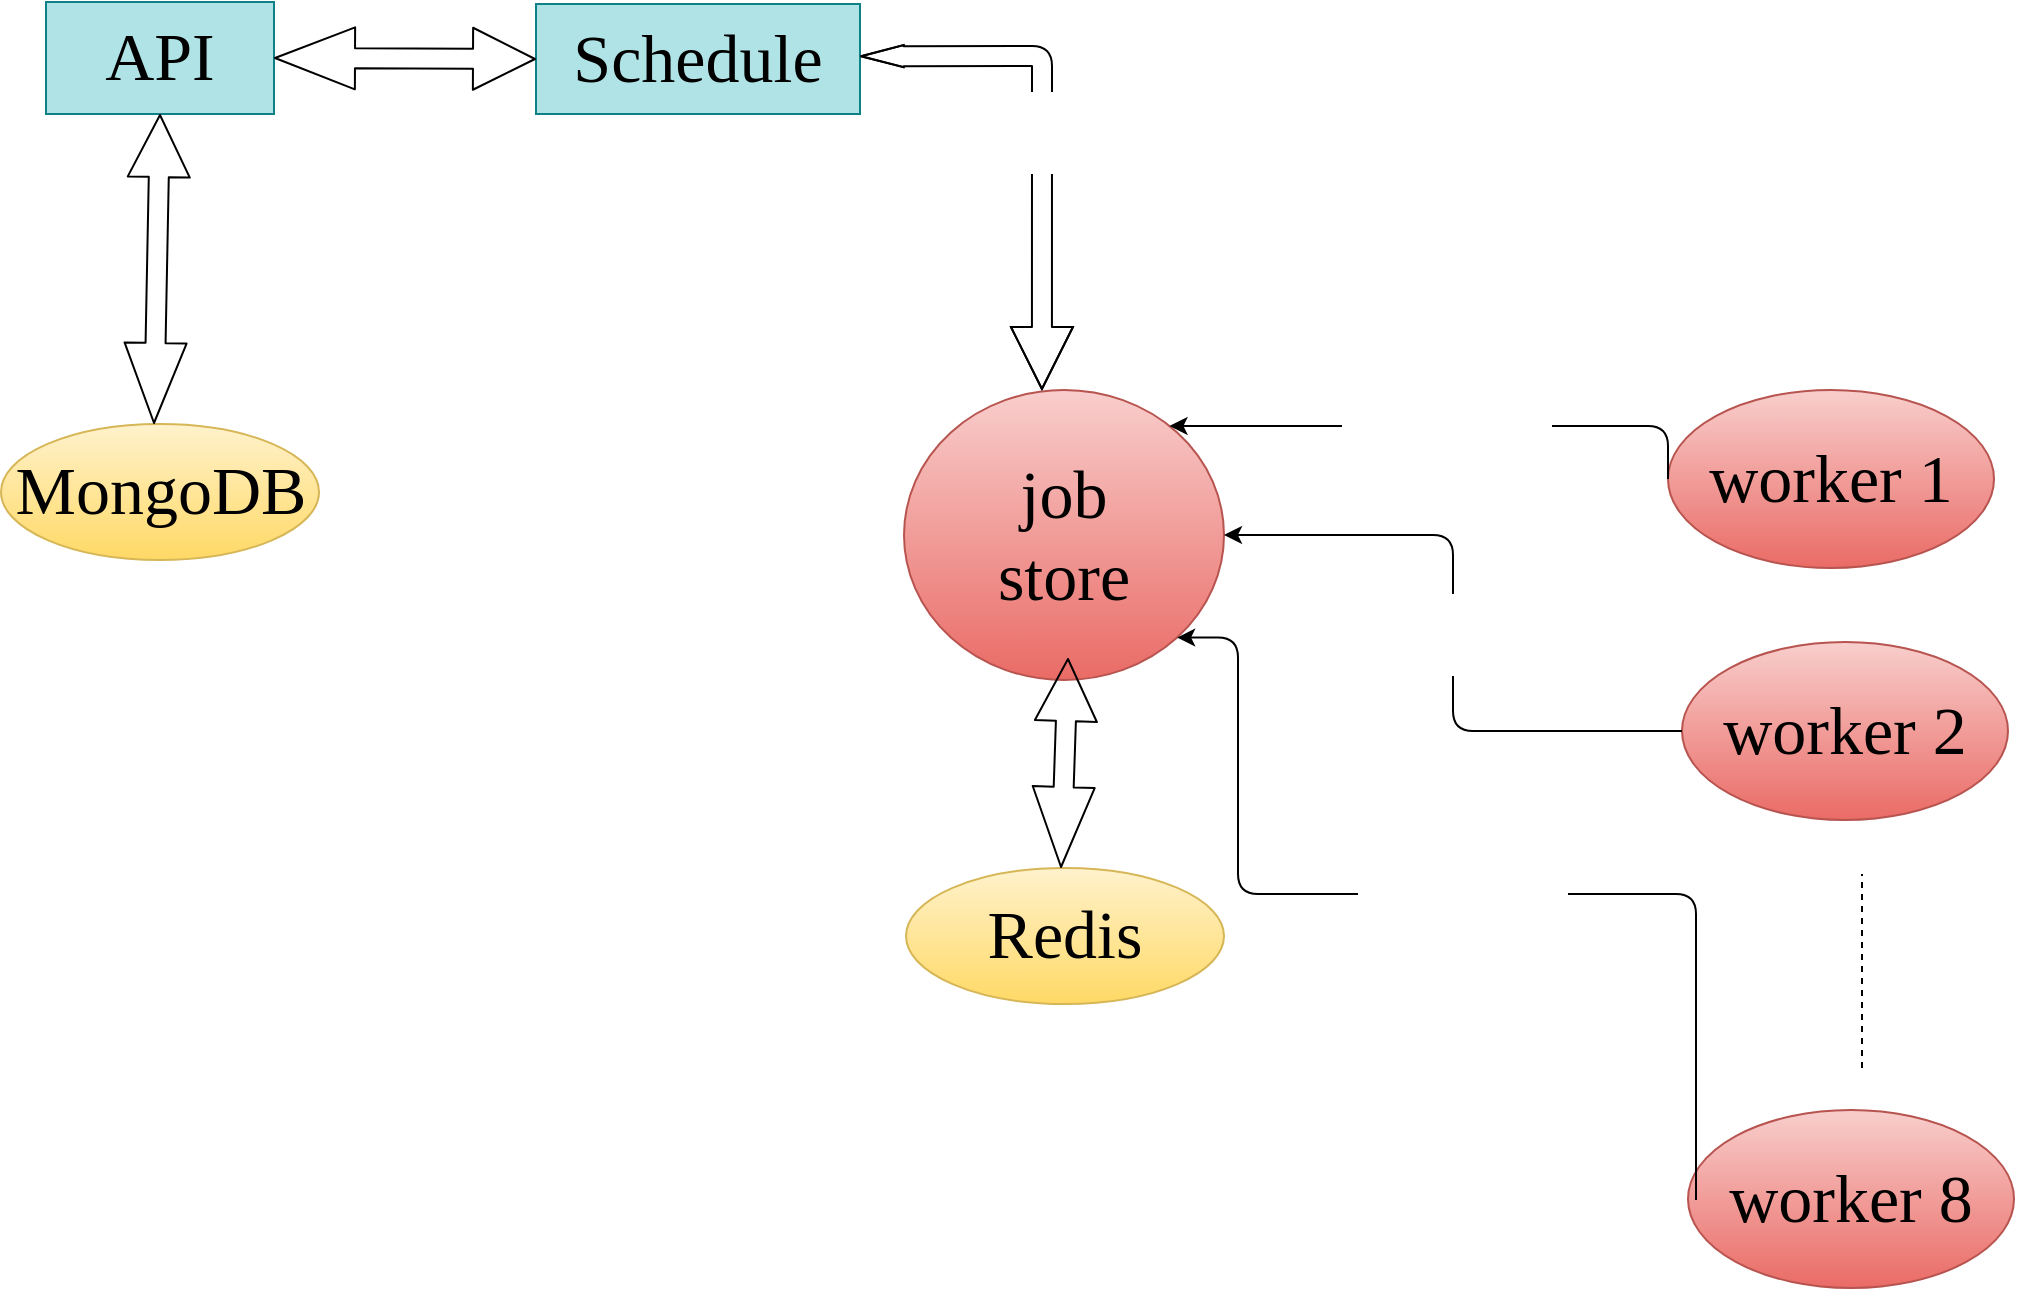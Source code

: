 <mxfile>
    <diagram id="rbZc317l5DlxP7McuAkN" name="Page-1">
        <mxGraphModel dx="1369" dy="1031" grid="0" gridSize="10" guides="1" tooltips="1" connect="1" arrows="1" fold="1" page="1" pageScale="1" pageWidth="1169" pageHeight="827" math="0" shadow="0">
            <root>
                <mxCell id="0"/>
                <mxCell id="1" parent="0"/>
                <mxCell id="3" value="&lt;font style=&quot;font-size: 34px;&quot;&gt;API&lt;/font&gt;" style="rounded=0;whiteSpace=wrap;html=1;fillColor=#b0e3e6;strokeColor=#0e8088;fontFamily=Times New Roman;labelBackgroundColor=none;fontColor=#000000;fontSize=34;" vertex="1" parent="1">
                    <mxGeometry x="56" y="78" width="114" height="56" as="geometry"/>
                </mxCell>
                <mxCell id="4" value="MongoDB" style="ellipse;whiteSpace=wrap;html=1;labelBackgroundColor=none;fontFamily=Times New Roman;fontSize=34;fillColor=#fff2cc;strokeColor=#d6b656;gradientColor=#ffd966;fontColor=#000000;" vertex="1" parent="1">
                    <mxGeometry x="33.5" y="289" width="159" height="68" as="geometry"/>
                </mxCell>
                <mxCell id="6" value="&lt;span style=&quot;font-size: 34px;&quot;&gt;Schedule&lt;/span&gt;" style="rounded=0;whiteSpace=wrap;html=1;fillColor=#b0e3e6;strokeColor=#0e8088;fontFamily=Times New Roman;labelBackgroundColor=none;fontColor=#000000;fontSize=34;" vertex="1" parent="1">
                    <mxGeometry x="301" y="79" width="162" height="55" as="geometry"/>
                </mxCell>
                <mxCell id="9" value="job&lt;br style=&quot;font-size: 34px&quot;&gt;store&lt;br&gt;" style="ellipse;whiteSpace=wrap;html=1;labelBackgroundColor=none;fontFamily=Times New Roman;fontSize=34;fillColor=#f8cecc;gradientColor=#ea6b66;strokeColor=#b85450;fontColor=#000000;" vertex="1" parent="1">
                    <mxGeometry x="485" y="272" width="160" height="145" as="geometry"/>
                </mxCell>
                <mxCell id="10" value="worker 1" style="ellipse;whiteSpace=wrap;html=1;labelBackgroundColor=none;fontFamily=Times New Roman;fontSize=34;fillColor=#f8cecc;gradientColor=#ea6b66;strokeColor=#b85450;fontColor=#000000;" vertex="1" parent="1">
                    <mxGeometry x="867" y="272" width="163" height="89" as="geometry"/>
                </mxCell>
                <mxCell id="12" value="worker 2" style="ellipse;whiteSpace=wrap;html=1;labelBackgroundColor=none;fontFamily=Times New Roman;fontSize=34;fillColor=#f8cecc;gradientColor=#ea6b66;strokeColor=#b85450;fontColor=#000000;" vertex="1" parent="1">
                    <mxGeometry x="874" y="398" width="163" height="89" as="geometry"/>
                </mxCell>
                <mxCell id="13" value="worker 8" style="ellipse;whiteSpace=wrap;html=1;labelBackgroundColor=none;fontFamily=Times New Roman;fontSize=34;fillColor=#f8cecc;gradientColor=#ea6b66;strokeColor=#b85450;fontColor=#000000;" vertex="1" parent="1">
                    <mxGeometry x="877" y="632" width="163" height="89" as="geometry"/>
                </mxCell>
                <mxCell id="14" value="Redis" style="ellipse;whiteSpace=wrap;html=1;labelBackgroundColor=none;fontFamily=Times New Roman;fontSize=34;fillColor=#fff2cc;strokeColor=#d6b656;gradientColor=#ffd966;fontColor=#000000;" vertex="1" parent="1">
                    <mxGeometry x="486" y="511" width="159" height="68" as="geometry"/>
                </mxCell>
                <mxCell id="16" value="" style="endArrow=none;dashed=1;html=1;fontFamily=Times New Roman;fontSize=34;fontColor=#000000;" edge="1" parent="1">
                    <mxGeometry width="50" height="50" relative="1" as="geometry">
                        <mxPoint x="964" y="611" as="sourcePoint"/>
                        <mxPoint x="964" y="514" as="targetPoint"/>
                    </mxGeometry>
                </mxCell>
                <mxCell id="17" value="&lt;font color=&quot;#ffffff&quot;&gt;get task&lt;/font&gt;" style="endArrow=classic;html=1;fontFamily=Times New Roman;fontSize=34;fontColor=#000000;edgeStyle=orthogonalEdgeStyle;exitX=0;exitY=0.5;exitDx=0;exitDy=0;" edge="1" parent="1" source="10" target="9">
                    <mxGeometry width="50" height="50" relative="1" as="geometry">
                        <mxPoint x="727" y="286" as="sourcePoint"/>
                        <mxPoint x="734" y="290" as="targetPoint"/>
                        <Array as="points">
                            <mxPoint x="867" y="290"/>
                        </Array>
                    </mxGeometry>
                </mxCell>
                <mxCell id="20" value="&lt;font color=&quot;#ffffff&quot;&gt;get task&lt;/font&gt;" style="endArrow=classic;html=1;fontFamily=Times New Roman;fontSize=34;fontColor=#000000;edgeStyle=orthogonalEdgeStyle;exitX=0;exitY=0.5;exitDx=0;exitDy=0;entryX=1;entryY=0.5;entryDx=0;entryDy=0;" edge="1" parent="1" source="12" target="9">
                    <mxGeometry width="50" height="50" relative="1" as="geometry">
                        <mxPoint x="481" y="312" as="sourcePoint"/>
                        <mxPoint x="531" y="262" as="targetPoint"/>
                    </mxGeometry>
                </mxCell>
                <mxCell id="21" value="get task" style="endArrow=classic;html=1;fontFamily=Times New Roman;fontSize=34;fontColor=#FFFFFF;edgeStyle=orthogonalEdgeStyle;exitX=0;exitY=0.5;exitDx=0;exitDy=0;entryX=1;entryY=1;entryDx=0;entryDy=0;" edge="1" parent="1" target="9">
                    <mxGeometry width="50" height="50" relative="1" as="geometry">
                        <mxPoint x="881.0" y="677" as="sourcePoint"/>
                        <mxPoint x="622" y="445" as="targetPoint"/>
                        <Array as="points">
                            <mxPoint x="881" y="524"/>
                            <mxPoint x="652" y="524"/>
                            <mxPoint x="652" y="395"/>
                        </Array>
                    </mxGeometry>
                </mxCell>
                <mxCell id="24" value="" style="shape=flexArrow;endArrow=classic;startArrow=classic;html=1;fontFamily=Times New Roman;fontSize=34;fontColor=#000000;startSize=13;endSize=10;sourcePerimeterSpacing=12;targetPerimeterSpacing=8;entryX=0;entryY=0.5;entryDx=0;entryDy=0;" edge="1" parent="1" target="6">
                    <mxGeometry width="100" height="100" relative="1" as="geometry">
                        <mxPoint x="170" y="106" as="sourcePoint"/>
                        <mxPoint x="270" y="6" as="targetPoint"/>
                    </mxGeometry>
                </mxCell>
                <mxCell id="25" value="celery" style="shape=flexArrow;endArrow=classic;startArrow=classic;html=1;fontFamily=Times New Roman;fontSize=34;fontColor=#FFFFFF;startSize=6.782;endSize=10;sourcePerimeterSpacing=12;targetPerimeterSpacing=8;entryX=0.431;entryY=0;entryDx=0;entryDy=0;entryPerimeter=0;startWidth=0;" edge="1" parent="1" target="9">
                    <mxGeometry width="100" height="100" relative="1" as="geometry">
                        <mxPoint x="463" y="105.09" as="sourcePoint"/>
                        <mxPoint x="594" y="105.59" as="targetPoint"/>
                        <Array as="points">
                            <mxPoint x="554" y="105"/>
                        </Array>
                    </mxGeometry>
                </mxCell>
                <mxCell id="26" value="" style="shape=flexArrow;endArrow=classic;startArrow=classic;html=1;fontFamily=Times New Roman;fontSize=34;fontColor=#000000;startSize=13;endSize=10;sourcePerimeterSpacing=12;targetPerimeterSpacing=8;entryX=0.5;entryY=1;entryDx=0;entryDy=0;" edge="1" parent="1" target="3">
                    <mxGeometry width="100" height="100" relative="1" as="geometry">
                        <mxPoint x="110" y="289" as="sourcePoint"/>
                        <mxPoint x="210" y="189" as="targetPoint"/>
                    </mxGeometry>
                </mxCell>
                <mxCell id="27" value="" style="shape=flexArrow;endArrow=classic;startArrow=classic;html=1;fontFamily=Times New Roman;fontSize=34;fontColor=#000000;startSize=13;endSize=10;sourcePerimeterSpacing=12;targetPerimeterSpacing=8;" edge="1" parent="1">
                    <mxGeometry width="100" height="100" relative="1" as="geometry">
                        <mxPoint x="563.5" y="511" as="sourcePoint"/>
                        <mxPoint x="567" y="406" as="targetPoint"/>
                    </mxGeometry>
                </mxCell>
            </root>
        </mxGraphModel>
    </diagram>
</mxfile>